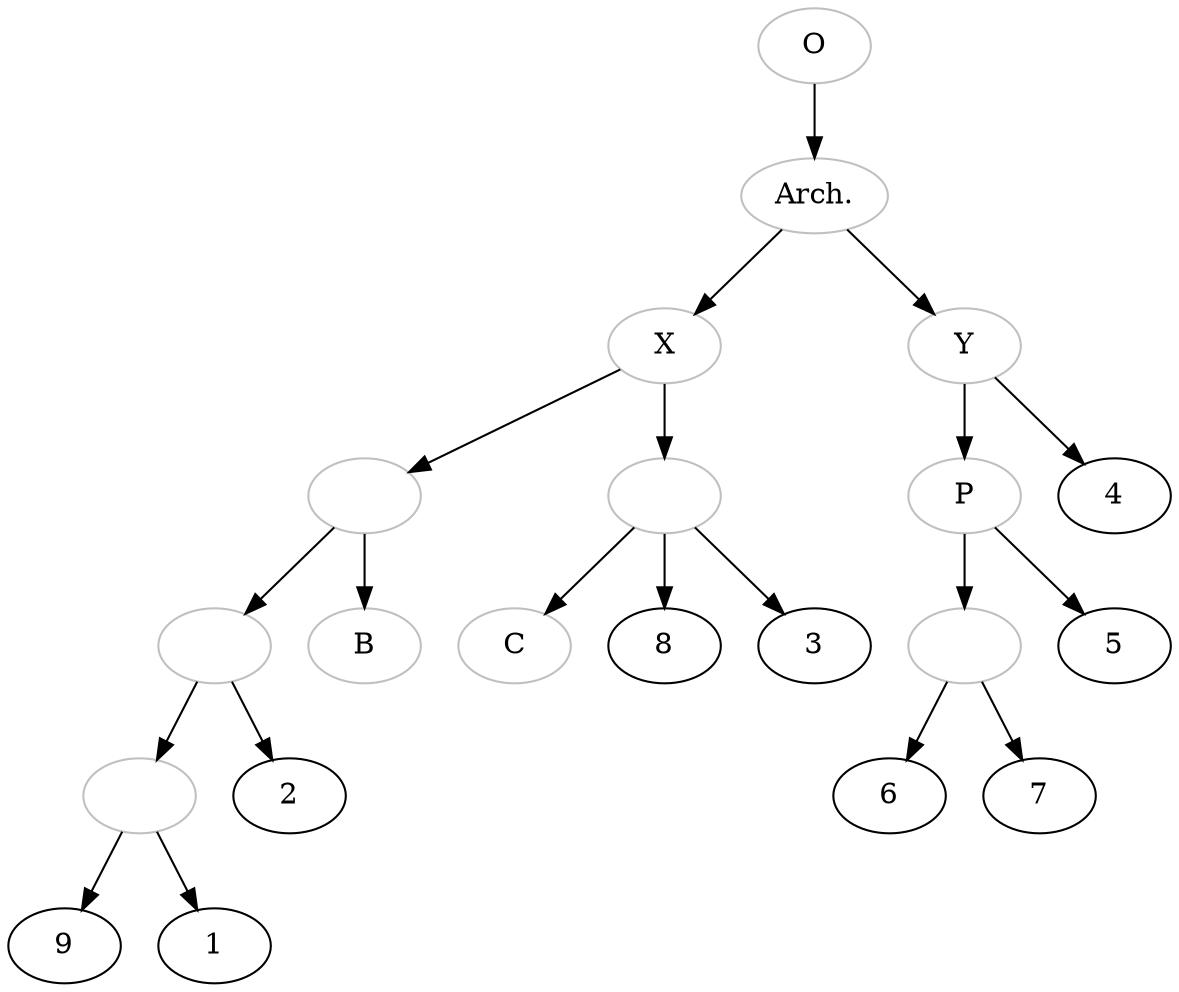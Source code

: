 digraph {
Arch [color="grey", label="Arch."] ;
B291 [color="grey", label=" "] ;
291 [color="grey", label=" "] ;
91 [color="grey", label=" "] ;
C83 [color="grey", label=" "] ;
67 [color="grey", label=" "] ;
O [color="grey"] ;
X [color="grey"] ;
Y [color="grey"] ;
B [color="grey"] ;
C [color="grey"] ;
P [color="grey"] ;
O -> Arch ;
Arch -> X ;
Arch -> Y ;
X -> B291 ;
B291 -> B ;
B291 -> 291 ;
291 -> 2 ;
291 -> 91 ;
91 -> 9 ;
91 -> 1 ;
X -> C83 ;
C83 -> 8 ;
C83 -> 3 ;
C83 -> C ;
Y -> 4 ;
Y -> P ;
P -> 5 ;
P -> 67 ;
67 -> 6 ;
67 -> 7 ;
}
